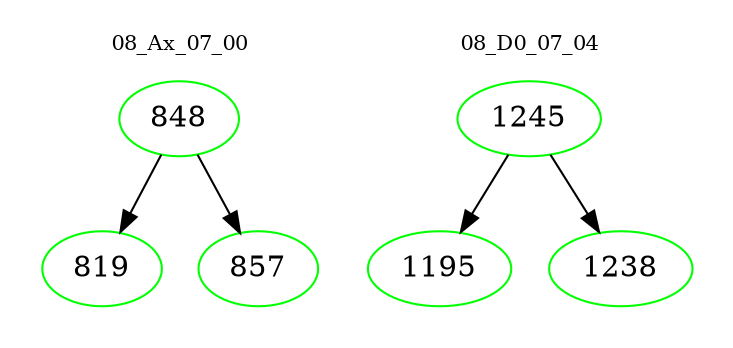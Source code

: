 digraph{
subgraph cluster_0 {
color = white
label = "08_Ax_07_00";
fontsize=10;
T0_848 [label="848", color="green"]
T0_848 -> T0_819 [color="black"]
T0_819 [label="819", color="green"]
T0_848 -> T0_857 [color="black"]
T0_857 [label="857", color="green"]
}
subgraph cluster_1 {
color = white
label = "08_D0_07_04";
fontsize=10;
T1_1245 [label="1245", color="green"]
T1_1245 -> T1_1195 [color="black"]
T1_1195 [label="1195", color="green"]
T1_1245 -> T1_1238 [color="black"]
T1_1238 [label="1238", color="green"]
}
}
